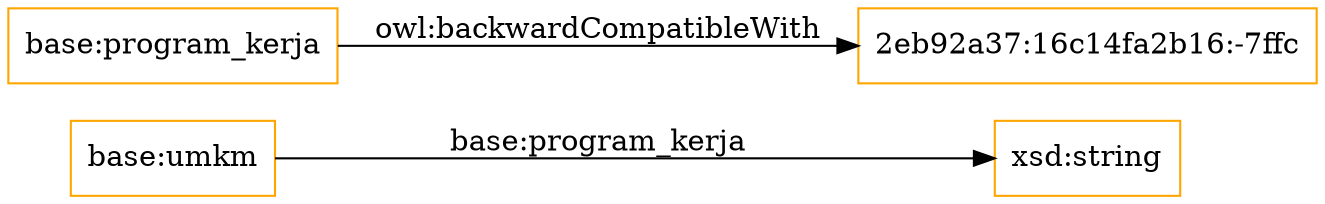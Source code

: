 digraph ar2dtool_diagram { 
rankdir=LR;
size="1501"
node [shape = rectangle, color="orange"]; "base:umkm" ; /*classes style*/
	"base:program_kerja" -> "2eb92a37:16c14fa2b16:-7ffc" [ label = "owl:backwardCompatibleWith" ];
	"base:umkm" -> "xsd:string" [ label = "base:program_kerja" ];

}
